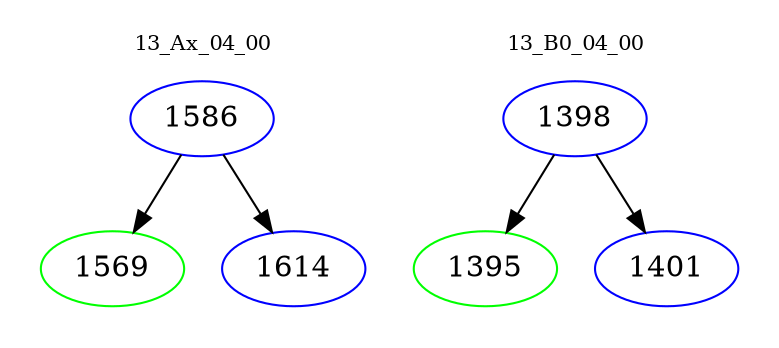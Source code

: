 digraph{
subgraph cluster_0 {
color = white
label = "13_Ax_04_00";
fontsize=10;
T0_1586 [label="1586", color="blue"]
T0_1586 -> T0_1569 [color="black"]
T0_1569 [label="1569", color="green"]
T0_1586 -> T0_1614 [color="black"]
T0_1614 [label="1614", color="blue"]
}
subgraph cluster_1 {
color = white
label = "13_B0_04_00";
fontsize=10;
T1_1398 [label="1398", color="blue"]
T1_1398 -> T1_1395 [color="black"]
T1_1395 [label="1395", color="green"]
T1_1398 -> T1_1401 [color="black"]
T1_1401 [label="1401", color="blue"]
}
}
